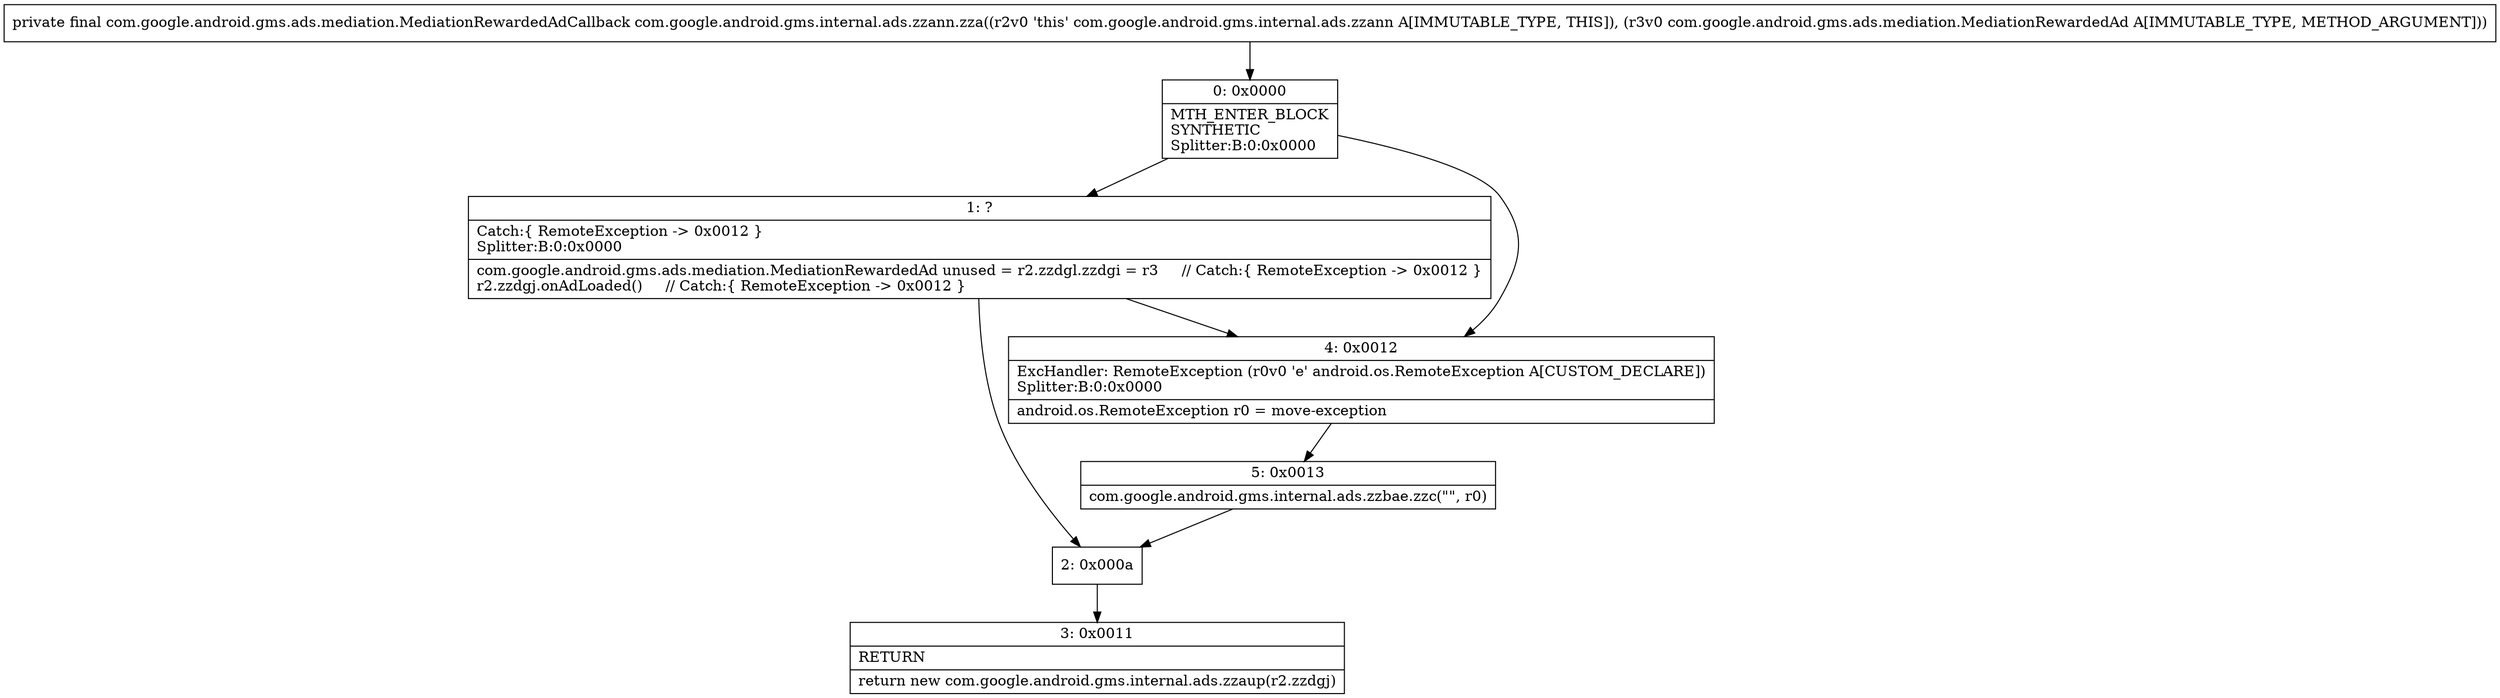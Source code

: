 digraph "CFG forcom.google.android.gms.internal.ads.zzann.zza(Lcom\/google\/android\/gms\/ads\/mediation\/MediationRewardedAd;)Lcom\/google\/android\/gms\/ads\/mediation\/MediationRewardedAdCallback;" {
Node_0 [shape=record,label="{0\:\ 0x0000|MTH_ENTER_BLOCK\lSYNTHETIC\lSplitter:B:0:0x0000\l}"];
Node_1 [shape=record,label="{1\:\ ?|Catch:\{ RemoteException \-\> 0x0012 \}\lSplitter:B:0:0x0000\l|com.google.android.gms.ads.mediation.MediationRewardedAd unused = r2.zzdgl.zzdgi = r3     \/\/ Catch:\{ RemoteException \-\> 0x0012 \}\lr2.zzdgj.onAdLoaded()     \/\/ Catch:\{ RemoteException \-\> 0x0012 \}\l}"];
Node_2 [shape=record,label="{2\:\ 0x000a}"];
Node_3 [shape=record,label="{3\:\ 0x0011|RETURN\l|return new com.google.android.gms.internal.ads.zzaup(r2.zzdgj)\l}"];
Node_4 [shape=record,label="{4\:\ 0x0012|ExcHandler: RemoteException (r0v0 'e' android.os.RemoteException A[CUSTOM_DECLARE])\lSplitter:B:0:0x0000\l|android.os.RemoteException r0 = move\-exception\l}"];
Node_5 [shape=record,label="{5\:\ 0x0013|com.google.android.gms.internal.ads.zzbae.zzc(\"\", r0)\l}"];
MethodNode[shape=record,label="{private final com.google.android.gms.ads.mediation.MediationRewardedAdCallback com.google.android.gms.internal.ads.zzann.zza((r2v0 'this' com.google.android.gms.internal.ads.zzann A[IMMUTABLE_TYPE, THIS]), (r3v0 com.google.android.gms.ads.mediation.MediationRewardedAd A[IMMUTABLE_TYPE, METHOD_ARGUMENT])) }"];
MethodNode -> Node_0;
Node_0 -> Node_1;
Node_0 -> Node_4;
Node_1 -> Node_2;
Node_1 -> Node_4;
Node_2 -> Node_3;
Node_4 -> Node_5;
Node_5 -> Node_2;
}


